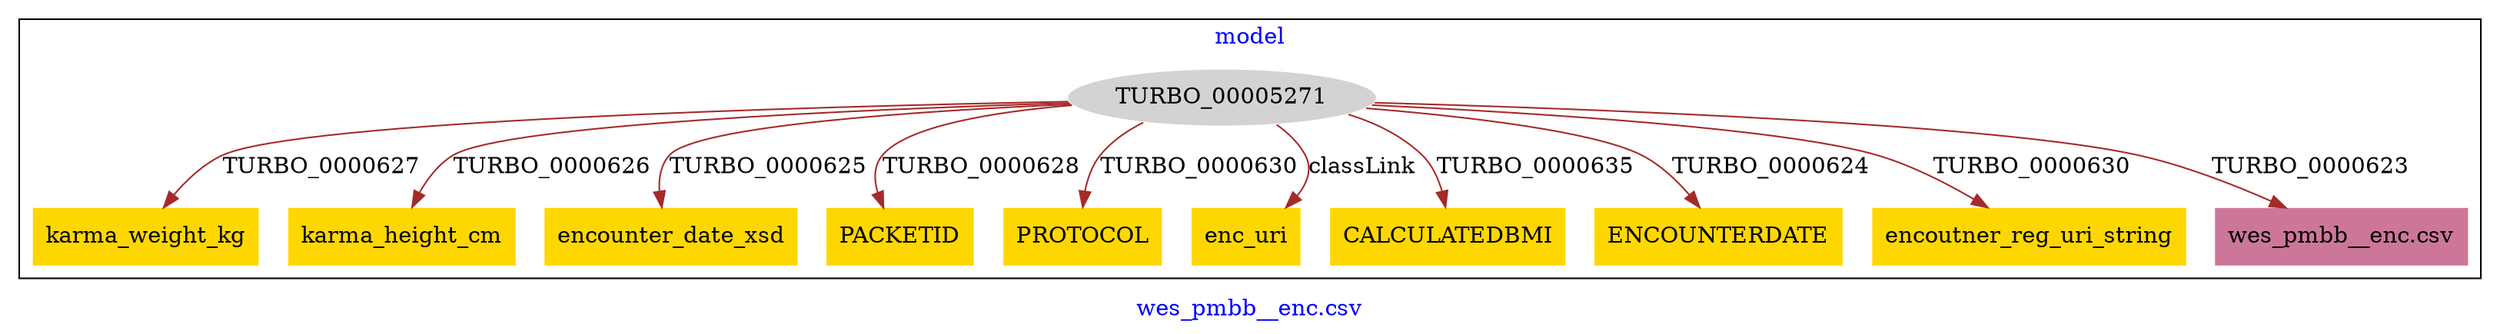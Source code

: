 digraph n0 {
fontcolor="blue"
remincross="true"
label="wes_pmbb__enc.csv"
subgraph cluster {
label="model"
n2[style="filled",color="white",fillcolor="lightgray",label="TURBO_00005271"];
n3[shape="plaintext",style="filled",fillcolor="gold",label="karma_weight_kg"];
n4[shape="plaintext",style="filled",fillcolor="gold",label="karma_height_cm"];
n5[shape="plaintext",style="filled",fillcolor="gold",label="encounter_date_xsd"];
n6[shape="plaintext",style="filled",fillcolor="gold",label="PACKETID"];
n7[shape="plaintext",style="filled",fillcolor="gold",label="PROTOCOL"];
n8[shape="plaintext",style="filled",fillcolor="gold",label="enc_uri"];
n9[shape="plaintext",style="filled",fillcolor="gold",label="CALCULATEDBMI"];
n10[shape="plaintext",style="filled",fillcolor="gold",label="ENCOUNTERDATE"];
n11[shape="plaintext",style="filled",fillcolor="gold",label="encoutner_reg_uri_string"];
n12[shape="plaintext",style="filled",fillcolor="#CC7799",label="wes_pmbb__enc.csv"];
}
n2 -> n3[color="brown",fontcolor="black",label="TURBO_0000627"]
n2 -> n4[color="brown",fontcolor="black",label="TURBO_0000626"]
n2 -> n5[color="brown",fontcolor="black",label="TURBO_0000625"]
n2 -> n6[color="brown",fontcolor="black",label="TURBO_0000628"]
n2 -> n7[color="brown",fontcolor="black",label="TURBO_0000630"]
n2 -> n8[color="brown",fontcolor="black",label="classLink"]
n2 -> n9[color="brown",fontcolor="black",label="TURBO_0000635"]
n2 -> n10[color="brown",fontcolor="black",label="TURBO_0000624"]
n2 -> n11[color="brown",fontcolor="black",label="TURBO_0000630"]
n2 -> n12[color="brown",fontcolor="black",label="TURBO_0000623"]
}
